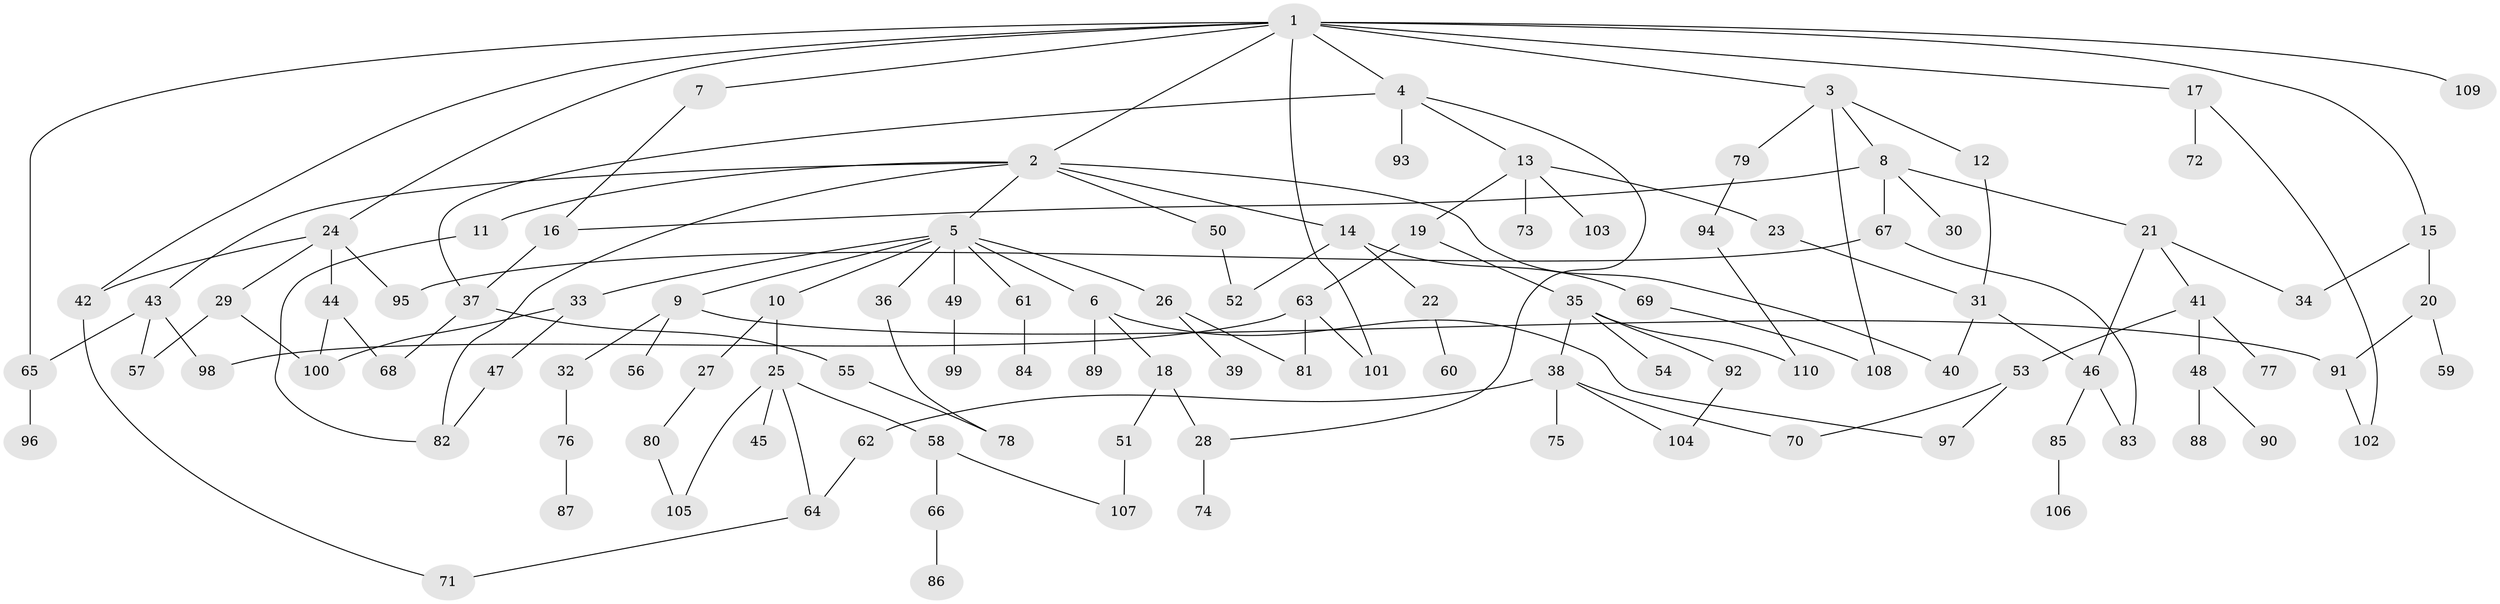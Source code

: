 // Generated by graph-tools (version 1.1) at 2025/41/03/09/25 04:41:48]
// undirected, 110 vertices, 142 edges
graph export_dot {
graph [start="1"]
  node [color=gray90,style=filled];
  1;
  2;
  3;
  4;
  5;
  6;
  7;
  8;
  9;
  10;
  11;
  12;
  13;
  14;
  15;
  16;
  17;
  18;
  19;
  20;
  21;
  22;
  23;
  24;
  25;
  26;
  27;
  28;
  29;
  30;
  31;
  32;
  33;
  34;
  35;
  36;
  37;
  38;
  39;
  40;
  41;
  42;
  43;
  44;
  45;
  46;
  47;
  48;
  49;
  50;
  51;
  52;
  53;
  54;
  55;
  56;
  57;
  58;
  59;
  60;
  61;
  62;
  63;
  64;
  65;
  66;
  67;
  68;
  69;
  70;
  71;
  72;
  73;
  74;
  75;
  76;
  77;
  78;
  79;
  80;
  81;
  82;
  83;
  84;
  85;
  86;
  87;
  88;
  89;
  90;
  91;
  92;
  93;
  94;
  95;
  96;
  97;
  98;
  99;
  100;
  101;
  102;
  103;
  104;
  105;
  106;
  107;
  108;
  109;
  110;
  1 -- 2;
  1 -- 3;
  1 -- 4;
  1 -- 7;
  1 -- 15;
  1 -- 17;
  1 -- 24;
  1 -- 42;
  1 -- 109;
  1 -- 65;
  1 -- 101;
  2 -- 5;
  2 -- 11;
  2 -- 14;
  2 -- 43;
  2 -- 50;
  2 -- 82;
  2 -- 40;
  3 -- 8;
  3 -- 12;
  3 -- 79;
  3 -- 108;
  4 -- 13;
  4 -- 37;
  4 -- 93;
  4 -- 28;
  5 -- 6;
  5 -- 9;
  5 -- 10;
  5 -- 26;
  5 -- 33;
  5 -- 36;
  5 -- 49;
  5 -- 61;
  6 -- 18;
  6 -- 89;
  6 -- 97;
  7 -- 16;
  8 -- 21;
  8 -- 30;
  8 -- 67;
  8 -- 16;
  9 -- 32;
  9 -- 56;
  9 -- 91;
  10 -- 25;
  10 -- 27;
  11 -- 82;
  12 -- 31;
  13 -- 19;
  13 -- 23;
  13 -- 73;
  13 -- 103;
  14 -- 22;
  14 -- 52;
  14 -- 69;
  15 -- 20;
  15 -- 34;
  16 -- 37;
  17 -- 72;
  17 -- 102;
  18 -- 28;
  18 -- 51;
  19 -- 35;
  19 -- 63;
  20 -- 59;
  20 -- 91;
  21 -- 41;
  21 -- 34;
  21 -- 46;
  22 -- 60;
  23 -- 31;
  24 -- 29;
  24 -- 44;
  24 -- 95;
  24 -- 42;
  25 -- 45;
  25 -- 58;
  25 -- 64;
  25 -- 105;
  26 -- 39;
  26 -- 81;
  27 -- 80;
  28 -- 74;
  29 -- 57;
  29 -- 100;
  31 -- 40;
  31 -- 46;
  32 -- 76;
  33 -- 47;
  33 -- 100;
  35 -- 38;
  35 -- 54;
  35 -- 92;
  35 -- 110;
  36 -- 78;
  37 -- 55;
  37 -- 68;
  38 -- 62;
  38 -- 70;
  38 -- 75;
  38 -- 104;
  41 -- 48;
  41 -- 53;
  41 -- 77;
  42 -- 71;
  43 -- 65;
  43 -- 98;
  43 -- 57;
  44 -- 100;
  44 -- 68;
  46 -- 85;
  46 -- 83;
  47 -- 82;
  48 -- 88;
  48 -- 90;
  49 -- 99;
  50 -- 52;
  51 -- 107;
  53 -- 97;
  53 -- 70;
  55 -- 78;
  58 -- 66;
  58 -- 107;
  61 -- 84;
  62 -- 64;
  63 -- 81;
  63 -- 98;
  63 -- 101;
  64 -- 71;
  65 -- 96;
  66 -- 86;
  67 -- 83;
  67 -- 95;
  69 -- 108;
  76 -- 87;
  79 -- 94;
  80 -- 105;
  85 -- 106;
  91 -- 102;
  92 -- 104;
  94 -- 110;
}
